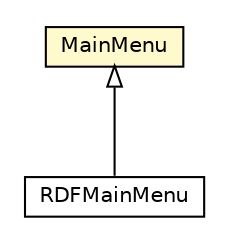 #!/usr/local/bin/dot
#
# Class diagram 
# Generated by UMLGraph version R5_6-24-gf6e263 (http://www.umlgraph.org/)
#

digraph G {
	edge [fontname="Helvetica",fontsize=10,labelfontname="Helvetica",labelfontsize=10];
	node [fontname="Helvetica",fontsize=10,shape=plaintext];
	nodesep=0.25;
	ranksep=0.5;
	// org.universAAL.ui.dm.userInteraction.mainMenu.file.MainMenu
	c5570216 [label=<<table title="org.universAAL.ui.dm.userInteraction.mainMenu.file.MainMenu" border="0" cellborder="1" cellspacing="0" cellpadding="2" port="p" bgcolor="lemonChiffon" href="./MainMenu.html">
		<tr><td><table border="0" cellspacing="0" cellpadding="1">
<tr><td align="center" balign="center"> MainMenu </td></tr>
		</table></td></tr>
		</table>>, URL="./MainMenu.html", fontname="Helvetica", fontcolor="black", fontsize=10.0];
	// org.universAAL.ui.dm.userInteraction.mainMenu.profilable.RDFMainMenu
	c5570220 [label=<<table title="org.universAAL.ui.dm.userInteraction.mainMenu.profilable.RDFMainMenu" border="0" cellborder="1" cellspacing="0" cellpadding="2" port="p" href="../profilable/RDFMainMenu.html">
		<tr><td><table border="0" cellspacing="0" cellpadding="1">
<tr><td align="center" balign="center"> RDFMainMenu </td></tr>
		</table></td></tr>
		</table>>, URL="../profilable/RDFMainMenu.html", fontname="Helvetica", fontcolor="black", fontsize=10.0];
	//org.universAAL.ui.dm.userInteraction.mainMenu.profilable.RDFMainMenu extends org.universAAL.ui.dm.userInteraction.mainMenu.file.MainMenu
	c5570216:p -> c5570220:p [dir=back,arrowtail=empty];
}

